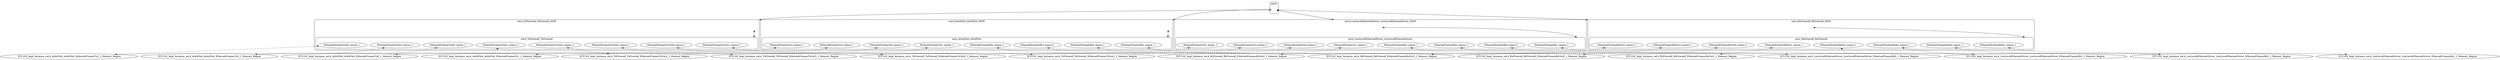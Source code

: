 digraph microkit {
  compound=true;

  // protection domains
  graph [style=rounded]
  subgraph cluster_seL4_ArduPilot_ArduPilot_MON {
    label = "seL4_ArduPilot_ArduPilot_MON";
    seL4_ArduPilot_ArduPilot_MON_INVIS [label="", style=invis, width=.5, height=.5, fixedsize=true]

    graph [style=rounded]
    subgraph cluster_seL4_ArduPilot_ArduPilot {
      label = "seL4_ArduPilot_ArduPilot";
      seL4_ArduPilot_ArduPilot_INVIS [label="", style=invis, width=.5, height=.5, fixedsize=true]

      pd_seL4_ArduPilot_ArduPilot_EthernetFramesTx0_queue_1 [label=EthernetFramesTx0_queue_1];
      pd_seL4_ArduPilot_ArduPilot_EthernetFramesTx1_queue_1 [label=EthernetFramesTx1_queue_1];
      pd_seL4_ArduPilot_ArduPilot_EthernetFramesTx2_queue_1 [label=EthernetFramesTx2_queue_1];
      pd_seL4_ArduPilot_ArduPilot_EthernetFramesTx3_queue_1 [label=EthernetFramesTx3_queue_1];
      pd_seL4_ArduPilot_ArduPilot_EthernetFramesRx0_queue_1 [label=EthernetFramesRx0_queue_1];
      pd_seL4_ArduPilot_ArduPilot_EthernetFramesRx1_queue_1 [label=EthernetFramesRx1_queue_1];
      pd_seL4_ArduPilot_ArduPilot_EthernetFramesRx2_queue_1 [label=EthernetFramesRx2_queue_1];
      pd_seL4_ArduPilot_ArduPilot_EthernetFramesRx3_queue_1 [label=EthernetFramesRx3_queue_1];
    }
  }

  graph [style=rounded]
  subgraph cluster_seL4_RxFirewall_RxFirewall_MON {
    label = "seL4_RxFirewall_RxFirewall_MON";
    seL4_RxFirewall_RxFirewall_MON_INVIS [label="", style=invis, width=.5, height=.5, fixedsize=true]

    graph [style=rounded]
    subgraph cluster_seL4_RxFirewall_RxFirewall {
      label = "seL4_RxFirewall_RxFirewall";
      seL4_RxFirewall_RxFirewall_INVIS [label="", style=invis, width=.5, height=.5, fixedsize=true]

      pd_seL4_RxFirewall_RxFirewall_EthernetFramesRxOut0_queue_1 [label=EthernetFramesRxOut0_queue_1];
      pd_seL4_RxFirewall_RxFirewall_EthernetFramesRxOut1_queue_1 [label=EthernetFramesRxOut1_queue_1];
      pd_seL4_RxFirewall_RxFirewall_EthernetFramesRxOut2_queue_1 [label=EthernetFramesRxOut2_queue_1];
      pd_seL4_RxFirewall_RxFirewall_EthernetFramesRxOut3_queue_1 [label=EthernetFramesRxOut3_queue_1];
      pd_seL4_RxFirewall_RxFirewall_EthernetFramesRxIn0_queue_1 [label=EthernetFramesRxIn0_queue_1];
      pd_seL4_RxFirewall_RxFirewall_EthernetFramesRxIn1_queue_1 [label=EthernetFramesRxIn1_queue_1];
      pd_seL4_RxFirewall_RxFirewall_EthernetFramesRxIn2_queue_1 [label=EthernetFramesRxIn2_queue_1];
      pd_seL4_RxFirewall_RxFirewall_EthernetFramesRxIn3_queue_1 [label=EthernetFramesRxIn3_queue_1];
    }
  }

  graph [style=rounded]
  subgraph cluster_seL4_TxFirewall_TxFirewall_MON {
    label = "seL4_TxFirewall_TxFirewall_MON";
    seL4_TxFirewall_TxFirewall_MON_INVIS [label="", style=invis, width=.5, height=.5, fixedsize=true]

    graph [style=rounded]
    subgraph cluster_seL4_TxFirewall_TxFirewall {
      label = "seL4_TxFirewall_TxFirewall";
      seL4_TxFirewall_TxFirewall_INVIS [label="", style=invis, width=.5, height=.5, fixedsize=true]

      pd_seL4_TxFirewall_TxFirewall_EthernetFramesTxIn0_queue_1 [label=EthernetFramesTxIn0_queue_1];
      pd_seL4_TxFirewall_TxFirewall_EthernetFramesTxIn1_queue_1 [label=EthernetFramesTxIn1_queue_1];
      pd_seL4_TxFirewall_TxFirewall_EthernetFramesTxIn2_queue_1 [label=EthernetFramesTxIn2_queue_1];
      pd_seL4_TxFirewall_TxFirewall_EthernetFramesTxIn3_queue_1 [label=EthernetFramesTxIn3_queue_1];
      pd_seL4_TxFirewall_TxFirewall_EthernetFramesTxOut0_queue_1 [label=EthernetFramesTxOut0_queue_1];
      pd_seL4_TxFirewall_TxFirewall_EthernetFramesTxOut1_queue_1 [label=EthernetFramesTxOut1_queue_1];
      pd_seL4_TxFirewall_TxFirewall_EthernetFramesTxOut2_queue_1 [label=EthernetFramesTxOut2_queue_1];
      pd_seL4_TxFirewall_TxFirewall_EthernetFramesTxOut3_queue_1 [label=EthernetFramesTxOut3_queue_1];
    }
  }

  graph [style=rounded]
  subgraph cluster_seL4_LowLevelEthernetDriver_LowLevelEthernetDriver_MON {
    label = "seL4_LowLevelEthernetDriver_LowLevelEthernetDriver_MON";
    seL4_LowLevelEthernetDriver_LowLevelEthernetDriver_MON_INVIS [label="", style=invis, width=.5, height=.5, fixedsize=true]

    graph [style=rounded]
    subgraph cluster_seL4_LowLevelEthernetDriver_LowLevelEthernetDriver {
      label = "seL4_LowLevelEthernetDriver_LowLevelEthernetDriver";
      seL4_LowLevelEthernetDriver_LowLevelEthernetDriver_INVIS [label="", style=invis, width=.5, height=.5, fixedsize=true]

      pd_seL4_LowLevelEthernetDriver_LowLevelEthernetDriver_EthernetFramesTx0_queue_1 [label=EthernetFramesTx0_queue_1];
      pd_seL4_LowLevelEthernetDriver_LowLevelEthernetDriver_EthernetFramesTx1_queue_1 [label=EthernetFramesTx1_queue_1];
      pd_seL4_LowLevelEthernetDriver_LowLevelEthernetDriver_EthernetFramesTx2_queue_1 [label=EthernetFramesTx2_queue_1];
      pd_seL4_LowLevelEthernetDriver_LowLevelEthernetDriver_EthernetFramesTx3_queue_1 [label=EthernetFramesTx3_queue_1];
      pd_seL4_LowLevelEthernetDriver_LowLevelEthernetDriver_EthernetFramesRx0_queue_1 [label=EthernetFramesRx0_queue_1];
      pd_seL4_LowLevelEthernetDriver_LowLevelEthernetDriver_EthernetFramesRx1_queue_1 [label=EthernetFramesRx1_queue_1];
      pd_seL4_LowLevelEthernetDriver_LowLevelEthernetDriver_EthernetFramesRx2_queue_1 [label=EthernetFramesRx2_queue_1];
      pd_seL4_LowLevelEthernetDriver_LowLevelEthernetDriver_EthernetFramesRx3_queue_1 [label=EthernetFramesRx3_queue_1];
    }
  }

  graph [style=rounded]
  subgraph cluster_pacer {
    label = "pacer";
    pacer_INVIS [label="", style=invis, width=.5, height=.5, fixedsize=true]

  }

  // memory regions
  ZCU102_Impl_Instance_seL4_ArduPilot_ArduPilot_EthernetFramesTx0_1_Memory_Region;

  ZCU102_Impl_Instance_seL4_ArduPilot_ArduPilot_EthernetFramesTx1_1_Memory_Region;

  ZCU102_Impl_Instance_seL4_ArduPilot_ArduPilot_EthernetFramesTx2_1_Memory_Region;

  ZCU102_Impl_Instance_seL4_ArduPilot_ArduPilot_EthernetFramesTx3_1_Memory_Region;

  ZCU102_Impl_Instance_seL4_RxFirewall_RxFirewall_EthernetFramesRxOut0_1_Memory_Region;

  ZCU102_Impl_Instance_seL4_RxFirewall_RxFirewall_EthernetFramesRxOut1_1_Memory_Region;

  ZCU102_Impl_Instance_seL4_RxFirewall_RxFirewall_EthernetFramesRxOut2_1_Memory_Region;

  ZCU102_Impl_Instance_seL4_RxFirewall_RxFirewall_EthernetFramesRxOut3_1_Memory_Region;

  ZCU102_Impl_Instance_seL4_TxFirewall_TxFirewall_EthernetFramesTxOut0_1_Memory_Region;

  ZCU102_Impl_Instance_seL4_TxFirewall_TxFirewall_EthernetFramesTxOut1_1_Memory_Region;

  ZCU102_Impl_Instance_seL4_TxFirewall_TxFirewall_EthernetFramesTxOut2_1_Memory_Region;

  ZCU102_Impl_Instance_seL4_TxFirewall_TxFirewall_EthernetFramesTxOut3_1_Memory_Region;

  ZCU102_Impl_Instance_seL4_LowLevelEthernetDriver_LowLevelEthernetDriver_EthernetFramesRx0_1_Memory_Region;

  ZCU102_Impl_Instance_seL4_LowLevelEthernetDriver_LowLevelEthernetDriver_EthernetFramesRx1_1_Memory_Region;

  ZCU102_Impl_Instance_seL4_LowLevelEthernetDriver_LowLevelEthernetDriver_EthernetFramesRx2_1_Memory_Region;

  ZCU102_Impl_Instance_seL4_LowLevelEthernetDriver_LowLevelEthernetDriver_EthernetFramesRx3_1_Memory_Region;

  // channels
  pacer_INVIS -> seL4_ArduPilot_ArduPilot_MON_INVIS [lhead=cluster_seL4_ArduPilot_ArduPilot_MON, minlen=2, dir=both];
  seL4_ArduPilot_ArduPilot_MON_INVIS -> seL4_ArduPilot_ArduPilot_INVIS [lhead=cluster_seL4_ArduPilot_ArduPilot, minlen=2, dir=both];
  pacer_INVIS -> seL4_RxFirewall_RxFirewall_MON_INVIS [lhead=cluster_seL4_RxFirewall_RxFirewall_MON, minlen=2, dir=both];
  seL4_RxFirewall_RxFirewall_MON_INVIS -> seL4_RxFirewall_RxFirewall_INVIS [lhead=cluster_seL4_RxFirewall_RxFirewall, minlen=2, dir=both];
  pacer_INVIS -> seL4_TxFirewall_TxFirewall_MON_INVIS [lhead=cluster_seL4_TxFirewall_TxFirewall_MON, minlen=2, dir=both];
  seL4_TxFirewall_TxFirewall_MON_INVIS -> seL4_TxFirewall_TxFirewall_INVIS [lhead=cluster_seL4_TxFirewall_TxFirewall, minlen=2, dir=both];
  pacer_INVIS -> seL4_LowLevelEthernetDriver_LowLevelEthernetDriver_MON_INVIS [lhead=cluster_seL4_LowLevelEthernetDriver_LowLevelEthernetDriver_MON, minlen=2, dir=both];
  seL4_LowLevelEthernetDriver_LowLevelEthernetDriver_MON_INVIS -> seL4_LowLevelEthernetDriver_LowLevelEthernetDriver_INVIS [lhead=cluster_seL4_LowLevelEthernetDriver_LowLevelEthernetDriver, minlen=2, dir=both];

  // shared memory mappings
  pd_seL4_ArduPilot_ArduPilot_EthernetFramesTx0_queue_1 -> ZCU102_Impl_Instance_seL4_ArduPilot_ArduPilot_EthernetFramesTx0_1_Memory_Region [dir=both, style=dashed];
  pd_seL4_ArduPilot_ArduPilot_EthernetFramesTx1_queue_1 -> ZCU102_Impl_Instance_seL4_ArduPilot_ArduPilot_EthernetFramesTx1_1_Memory_Region [dir=both, style=dashed];
  pd_seL4_ArduPilot_ArduPilot_EthernetFramesTx2_queue_1 -> ZCU102_Impl_Instance_seL4_ArduPilot_ArduPilot_EthernetFramesTx2_1_Memory_Region [dir=both, style=dashed];
  pd_seL4_ArduPilot_ArduPilot_EthernetFramesTx3_queue_1 -> ZCU102_Impl_Instance_seL4_ArduPilot_ArduPilot_EthernetFramesTx3_1_Memory_Region [dir=both, style=dashed];
  pd_seL4_ArduPilot_ArduPilot_EthernetFramesRx0_queue_1 -> ZCU102_Impl_Instance_seL4_RxFirewall_RxFirewall_EthernetFramesRxOut0_1_Memory_Region [dir=back, style=dashed];
  pd_seL4_ArduPilot_ArduPilot_EthernetFramesRx1_queue_1 -> ZCU102_Impl_Instance_seL4_RxFirewall_RxFirewall_EthernetFramesRxOut1_1_Memory_Region [dir=back, style=dashed];
  pd_seL4_ArduPilot_ArduPilot_EthernetFramesRx2_queue_1 -> ZCU102_Impl_Instance_seL4_RxFirewall_RxFirewall_EthernetFramesRxOut2_1_Memory_Region [dir=back, style=dashed];
  pd_seL4_ArduPilot_ArduPilot_EthernetFramesRx3_queue_1 -> ZCU102_Impl_Instance_seL4_RxFirewall_RxFirewall_EthernetFramesRxOut3_1_Memory_Region [dir=back, style=dashed];
  pd_seL4_RxFirewall_RxFirewall_EthernetFramesRxOut0_queue_1 -> ZCU102_Impl_Instance_seL4_RxFirewall_RxFirewall_EthernetFramesRxOut0_1_Memory_Region [dir=both, style=dashed];
  pd_seL4_RxFirewall_RxFirewall_EthernetFramesRxOut1_queue_1 -> ZCU102_Impl_Instance_seL4_RxFirewall_RxFirewall_EthernetFramesRxOut1_1_Memory_Region [dir=both, style=dashed];
  pd_seL4_RxFirewall_RxFirewall_EthernetFramesRxOut2_queue_1 -> ZCU102_Impl_Instance_seL4_RxFirewall_RxFirewall_EthernetFramesRxOut2_1_Memory_Region [dir=both, style=dashed];
  pd_seL4_RxFirewall_RxFirewall_EthernetFramesRxOut3_queue_1 -> ZCU102_Impl_Instance_seL4_RxFirewall_RxFirewall_EthernetFramesRxOut3_1_Memory_Region [dir=both, style=dashed];
  pd_seL4_RxFirewall_RxFirewall_EthernetFramesRxIn0_queue_1 -> ZCU102_Impl_Instance_seL4_LowLevelEthernetDriver_LowLevelEthernetDriver_EthernetFramesRx0_1_Memory_Region [dir=back, style=dashed];
  pd_seL4_RxFirewall_RxFirewall_EthernetFramesRxIn1_queue_1 -> ZCU102_Impl_Instance_seL4_LowLevelEthernetDriver_LowLevelEthernetDriver_EthernetFramesRx1_1_Memory_Region [dir=back, style=dashed];
  pd_seL4_RxFirewall_RxFirewall_EthernetFramesRxIn2_queue_1 -> ZCU102_Impl_Instance_seL4_LowLevelEthernetDriver_LowLevelEthernetDriver_EthernetFramesRx2_1_Memory_Region [dir=back, style=dashed];
  pd_seL4_RxFirewall_RxFirewall_EthernetFramesRxIn3_queue_1 -> ZCU102_Impl_Instance_seL4_LowLevelEthernetDriver_LowLevelEthernetDriver_EthernetFramesRx3_1_Memory_Region [dir=back, style=dashed];
  pd_seL4_TxFirewall_TxFirewall_EthernetFramesTxIn0_queue_1 -> ZCU102_Impl_Instance_seL4_ArduPilot_ArduPilot_EthernetFramesTx0_1_Memory_Region [dir=back, style=dashed];
  pd_seL4_TxFirewall_TxFirewall_EthernetFramesTxIn1_queue_1 -> ZCU102_Impl_Instance_seL4_ArduPilot_ArduPilot_EthernetFramesTx1_1_Memory_Region [dir=back, style=dashed];
  pd_seL4_TxFirewall_TxFirewall_EthernetFramesTxIn2_queue_1 -> ZCU102_Impl_Instance_seL4_ArduPilot_ArduPilot_EthernetFramesTx2_1_Memory_Region [dir=back, style=dashed];
  pd_seL4_TxFirewall_TxFirewall_EthernetFramesTxIn3_queue_1 -> ZCU102_Impl_Instance_seL4_ArduPilot_ArduPilot_EthernetFramesTx3_1_Memory_Region [dir=back, style=dashed];
  pd_seL4_TxFirewall_TxFirewall_EthernetFramesTxOut0_queue_1 -> ZCU102_Impl_Instance_seL4_TxFirewall_TxFirewall_EthernetFramesTxOut0_1_Memory_Region [dir=both, style=dashed];
  pd_seL4_TxFirewall_TxFirewall_EthernetFramesTxOut1_queue_1 -> ZCU102_Impl_Instance_seL4_TxFirewall_TxFirewall_EthernetFramesTxOut1_1_Memory_Region [dir=both, style=dashed];
  pd_seL4_TxFirewall_TxFirewall_EthernetFramesTxOut2_queue_1 -> ZCU102_Impl_Instance_seL4_TxFirewall_TxFirewall_EthernetFramesTxOut2_1_Memory_Region [dir=both, style=dashed];
  pd_seL4_TxFirewall_TxFirewall_EthernetFramesTxOut3_queue_1 -> ZCU102_Impl_Instance_seL4_TxFirewall_TxFirewall_EthernetFramesTxOut3_1_Memory_Region [dir=both, style=dashed];
  pd_seL4_LowLevelEthernetDriver_LowLevelEthernetDriver_EthernetFramesTx0_queue_1 -> ZCU102_Impl_Instance_seL4_TxFirewall_TxFirewall_EthernetFramesTxOut0_1_Memory_Region [dir=back, style=dashed];
  pd_seL4_LowLevelEthernetDriver_LowLevelEthernetDriver_EthernetFramesTx1_queue_1 -> ZCU102_Impl_Instance_seL4_TxFirewall_TxFirewall_EthernetFramesTxOut1_1_Memory_Region [dir=back, style=dashed];
  pd_seL4_LowLevelEthernetDriver_LowLevelEthernetDriver_EthernetFramesTx2_queue_1 -> ZCU102_Impl_Instance_seL4_TxFirewall_TxFirewall_EthernetFramesTxOut2_1_Memory_Region [dir=back, style=dashed];
  pd_seL4_LowLevelEthernetDriver_LowLevelEthernetDriver_EthernetFramesTx3_queue_1 -> ZCU102_Impl_Instance_seL4_TxFirewall_TxFirewall_EthernetFramesTxOut3_1_Memory_Region [dir=back, style=dashed];
  pd_seL4_LowLevelEthernetDriver_LowLevelEthernetDriver_EthernetFramesRx0_queue_1 -> ZCU102_Impl_Instance_seL4_LowLevelEthernetDriver_LowLevelEthernetDriver_EthernetFramesRx0_1_Memory_Region [dir=both, style=dashed];
  pd_seL4_LowLevelEthernetDriver_LowLevelEthernetDriver_EthernetFramesRx1_queue_1 -> ZCU102_Impl_Instance_seL4_LowLevelEthernetDriver_LowLevelEthernetDriver_EthernetFramesRx1_1_Memory_Region [dir=both, style=dashed];
  pd_seL4_LowLevelEthernetDriver_LowLevelEthernetDriver_EthernetFramesRx2_queue_1 -> ZCU102_Impl_Instance_seL4_LowLevelEthernetDriver_LowLevelEthernetDriver_EthernetFramesRx2_1_Memory_Region [dir=both, style=dashed];
  pd_seL4_LowLevelEthernetDriver_LowLevelEthernetDriver_EthernetFramesRx3_queue_1 -> ZCU102_Impl_Instance_seL4_LowLevelEthernetDriver_LowLevelEthernetDriver_EthernetFramesRx3_1_Memory_Region [dir=both, style=dashed];
}